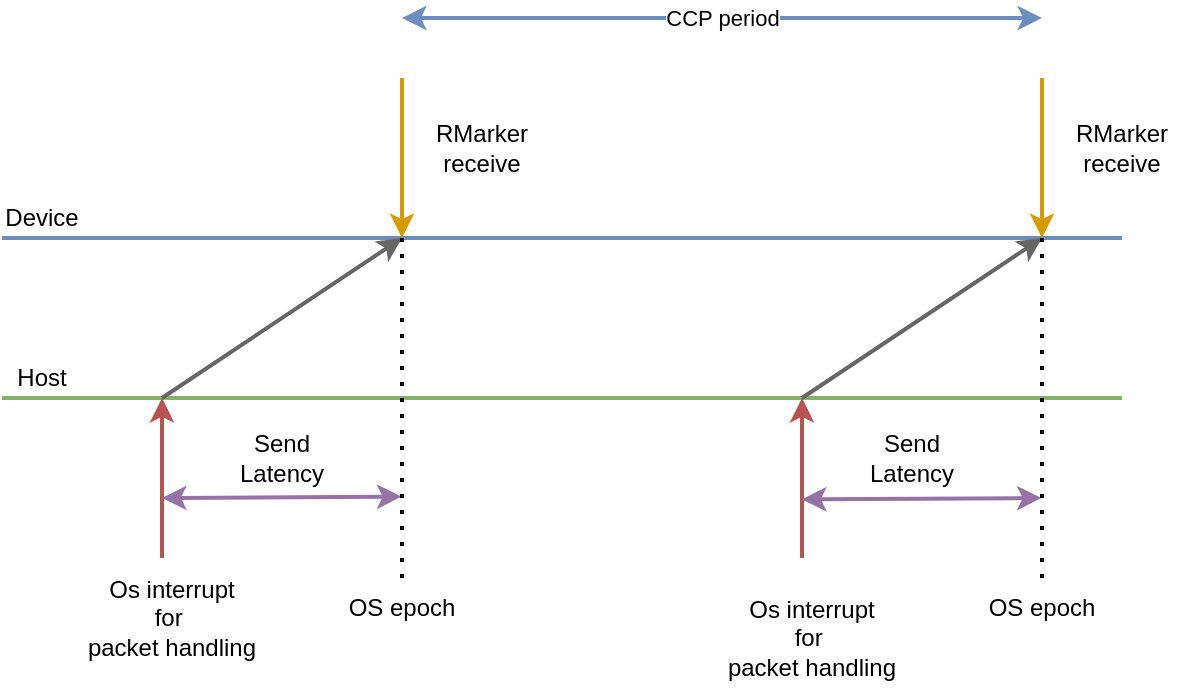 <mxfile version="13.9.9" type="device"><diagram id="szRPuVjcQZHVA82lrAoT" name="Page-1"><mxGraphModel dx="918" dy="483" grid="1" gridSize="10" guides="1" tooltips="1" connect="1" arrows="1" fold="1" page="1" pageScale="1" pageWidth="850" pageHeight="1100" math="0" shadow="0"><root><mxCell id="0"/><mxCell id="1" parent="0"/><mxCell id="QDjjU-lLUNQRBtNAirnm-1" value="" style="endArrow=none;html=1;fillColor=#d5e8d4;strokeColor=#82b366;strokeWidth=2;" parent="1" edge="1"><mxGeometry width="50" height="50" relative="1" as="geometry"><mxPoint x="40" y="310" as="sourcePoint"/><mxPoint x="600" y="310" as="targetPoint"/></mxGeometry></mxCell><mxCell id="QDjjU-lLUNQRBtNAirnm-2" value="" style="endArrow=classic;html=1;fillColor=#f8cecc;strokeColor=#b85450;strokeWidth=2;" parent="1" edge="1"><mxGeometry width="50" height="50" relative="1" as="geometry"><mxPoint x="120" y="390" as="sourcePoint"/><mxPoint x="120" y="310" as="targetPoint"/></mxGeometry></mxCell><mxCell id="QDjjU-lLUNQRBtNAirnm-3" value="" style="endArrow=none;html=1;fillColor=#dae8fc;strokeColor=#6c8ebf;strokeWidth=2;" parent="1" edge="1"><mxGeometry width="50" height="50" relative="1" as="geometry"><mxPoint x="40" y="230" as="sourcePoint"/><mxPoint x="600" y="230" as="targetPoint"/></mxGeometry></mxCell><mxCell id="QDjjU-lLUNQRBtNAirnm-4" value="" style="endArrow=classic;html=1;fillColor=#ffe6cc;strokeColor=#d79b00;strokeWidth=2;" parent="1" edge="1"><mxGeometry width="50" height="50" relative="1" as="geometry"><mxPoint x="240" y="150" as="sourcePoint"/><mxPoint x="240" y="230" as="targetPoint"/></mxGeometry></mxCell><mxCell id="QDjjU-lLUNQRBtNAirnm-6" value="RMarker&lt;br&gt;receive" style="text;html=1;strokeColor=none;fillColor=none;align=center;verticalAlign=middle;whiteSpace=wrap;rounded=0;" parent="1" vertex="1"><mxGeometry x="250" y="170" width="60" height="30" as="geometry"/></mxCell><mxCell id="QDjjU-lLUNQRBtNAirnm-8" value="Os interrupt&lt;br&gt;for&amp;nbsp;&lt;br&gt;packet handling" style="text;html=1;strokeColor=none;fillColor=none;align=center;verticalAlign=middle;whiteSpace=wrap;rounded=0;" parent="1" vertex="1"><mxGeometry x="80" y="390" width="90" height="60" as="geometry"/></mxCell><mxCell id="QDjjU-lLUNQRBtNAirnm-11" value="" style="endArrow=classic;html=1;fillColor=#f5f5f5;strokeColor=#666666;strokeWidth=2;" parent="1" edge="1"><mxGeometry width="50" height="50" relative="1" as="geometry"><mxPoint x="120" y="310" as="sourcePoint"/><mxPoint x="240" y="230" as="targetPoint"/></mxGeometry></mxCell><mxCell id="QDjjU-lLUNQRBtNAirnm-13" value="" style="endArrow=classic;html=1;fillColor=#ffe6cc;strokeColor=#d79b00;strokeWidth=2;" parent="1" edge="1"><mxGeometry width="50" height="50" relative="1" as="geometry"><mxPoint x="560" y="150" as="sourcePoint"/><mxPoint x="560" y="230" as="targetPoint"/></mxGeometry></mxCell><mxCell id="QDjjU-lLUNQRBtNAirnm-14" value="RMarker&lt;br&gt;receive" style="text;html=1;strokeColor=none;fillColor=none;align=center;verticalAlign=middle;whiteSpace=wrap;rounded=0;" parent="1" vertex="1"><mxGeometry x="570" y="170" width="60" height="30" as="geometry"/></mxCell><mxCell id="QDjjU-lLUNQRBtNAirnm-15" value="" style="endArrow=classic;html=1;fillColor=#f8cecc;strokeColor=#b85450;strokeWidth=2;" parent="1" edge="1"><mxGeometry width="50" height="50" relative="1" as="geometry"><mxPoint x="440" y="390" as="sourcePoint"/><mxPoint x="440" y="310" as="targetPoint"/></mxGeometry></mxCell><mxCell id="QDjjU-lLUNQRBtNAirnm-16" value="Os interrupt&lt;br&gt;for&amp;nbsp;&lt;br&gt;packet handling" style="text;html=1;strokeColor=none;fillColor=none;align=center;verticalAlign=middle;whiteSpace=wrap;rounded=0;" parent="1" vertex="1"><mxGeometry x="400" y="400" width="90" height="60" as="geometry"/></mxCell><mxCell id="QDjjU-lLUNQRBtNAirnm-17" value="" style="endArrow=classic;html=1;fillColor=#f5f5f5;strokeColor=#666666;strokeWidth=2;" parent="1" edge="1"><mxGeometry width="50" height="50" relative="1" as="geometry"><mxPoint x="440" y="310" as="sourcePoint"/><mxPoint x="560" y="230" as="targetPoint"/></mxGeometry></mxCell><mxCell id="QDjjU-lLUNQRBtNAirnm-19" value="" style="endArrow=classic;startArrow=classic;html=1;entryX=-0.003;entryY=0.655;entryDx=0;entryDy=0;entryPerimeter=0;fillColor=#e1d5e7;strokeColor=#9673a6;strokeWidth=2;" parent="1" edge="1"><mxGeometry width="50" height="50" relative="1" as="geometry"><mxPoint x="120" y="360" as="sourcePoint"/><mxPoint x="239.73" y="359.3" as="targetPoint"/></mxGeometry></mxCell><mxCell id="QDjjU-lLUNQRBtNAirnm-20" value="Device" style="text;html=1;strokeColor=none;fillColor=none;align=center;verticalAlign=middle;whiteSpace=wrap;rounded=0;" parent="1" vertex="1"><mxGeometry x="40" y="210" width="40" height="20" as="geometry"/></mxCell><mxCell id="QDjjU-lLUNQRBtNAirnm-21" value="Host" style="text;html=1;strokeColor=none;fillColor=none;align=center;verticalAlign=middle;whiteSpace=wrap;rounded=0;" parent="1" vertex="1"><mxGeometry x="40" y="290" width="40" height="20" as="geometry"/></mxCell><mxCell id="QDjjU-lLUNQRBtNAirnm-23" value="OS epoch" style="text;html=1;strokeColor=none;fillColor=none;align=center;verticalAlign=middle;whiteSpace=wrap;rounded=0;" parent="1" vertex="1"><mxGeometry x="210" y="400" width="60" height="30" as="geometry"/></mxCell><mxCell id="QDjjU-lLUNQRBtNAirnm-25" value="Send Latency" style="text;html=1;strokeColor=none;fillColor=none;align=center;verticalAlign=middle;whiteSpace=wrap;rounded=0;" parent="1" vertex="1"><mxGeometry x="160" y="330" width="40" height="20" as="geometry"/></mxCell><mxCell id="QDjjU-lLUNQRBtNAirnm-28" value="CCP period" style="endArrow=classic;startArrow=classic;html=1;fillColor=#dae8fc;strokeColor=#6c8ebf;strokeWidth=2;" parent="1" edge="1"><mxGeometry width="50" height="50" relative="1" as="geometry"><mxPoint x="240" y="120" as="sourcePoint"/><mxPoint x="560" y="120" as="targetPoint"/></mxGeometry></mxCell><mxCell id="QDjjU-lLUNQRBtNAirnm-30" value="" style="endArrow=classic;startArrow=classic;html=1;entryX=-0.003;entryY=0.655;entryDx=0;entryDy=0;entryPerimeter=0;fillColor=#e1d5e7;strokeColor=#9673a6;strokeWidth=2;" parent="1" edge="1"><mxGeometry width="50" height="50" relative="1" as="geometry"><mxPoint x="440" y="360.7" as="sourcePoint"/><mxPoint x="559.73" y="360" as="targetPoint"/></mxGeometry></mxCell><mxCell id="QDjjU-lLUNQRBtNAirnm-31" value="OS epoch" style="text;html=1;strokeColor=none;fillColor=none;align=center;verticalAlign=middle;whiteSpace=wrap;rounded=0;" parent="1" vertex="1"><mxGeometry x="530" y="400" width="60" height="30" as="geometry"/></mxCell><mxCell id="QDjjU-lLUNQRBtNAirnm-32" value="Send Latency" style="text;html=1;strokeColor=none;fillColor=none;align=center;verticalAlign=middle;whiteSpace=wrap;rounded=0;" parent="1" vertex="1"><mxGeometry x="475" y="330" width="40" height="20" as="geometry"/></mxCell><mxCell id="bKNpF6UHh2vTlJtDpFuO-3" value="" style="endArrow=none;dashed=1;html=1;dashPattern=1 3;strokeWidth=2;exitX=0.5;exitY=0;exitDx=0;exitDy=0;" edge="1" parent="1" source="QDjjU-lLUNQRBtNAirnm-23"><mxGeometry width="50" height="50" relative="1" as="geometry"><mxPoint x="320" y="340" as="sourcePoint"/><mxPoint x="240" y="230" as="targetPoint"/></mxGeometry></mxCell><mxCell id="bKNpF6UHh2vTlJtDpFuO-4" value="" style="endArrow=none;dashed=1;html=1;dashPattern=1 3;strokeWidth=2;exitX=0.5;exitY=0;exitDx=0;exitDy=0;" edge="1" parent="1" source="QDjjU-lLUNQRBtNAirnm-31"><mxGeometry width="50" height="50" relative="1" as="geometry"><mxPoint x="320" y="340" as="sourcePoint"/><mxPoint x="560" y="230" as="targetPoint"/></mxGeometry></mxCell></root></mxGraphModel></diagram></mxfile>
